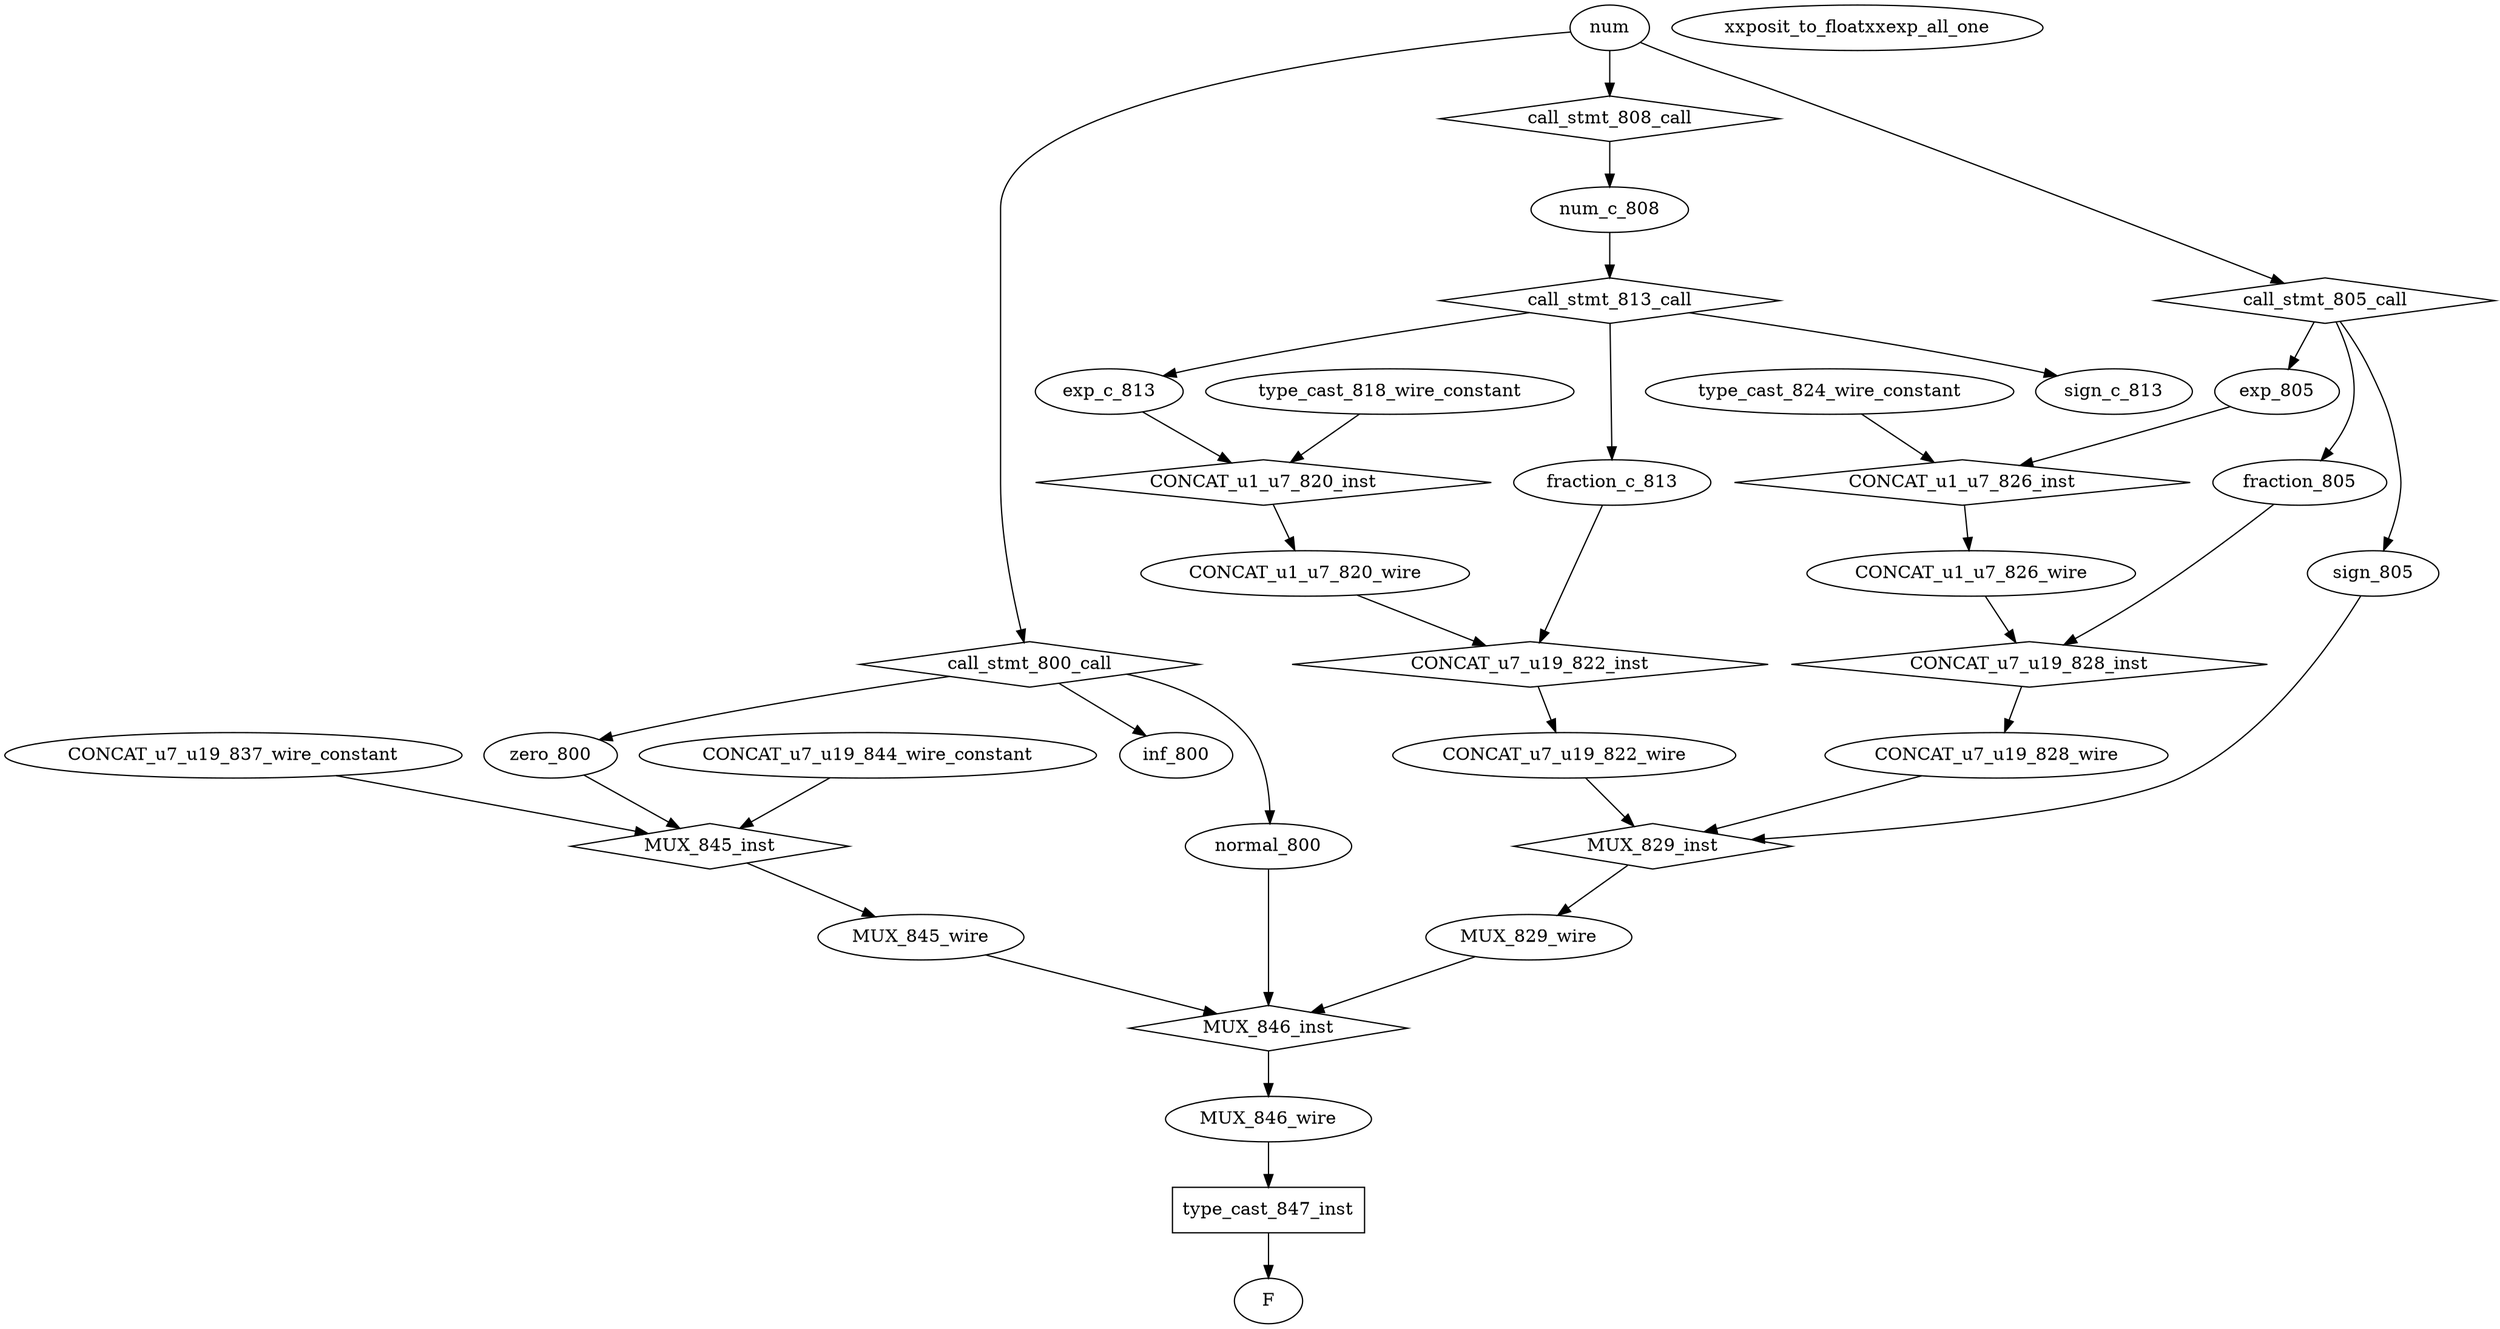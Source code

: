 digraph data_path {
  CONCAT_u1_u7_820_wire [shape=ellipse];
  CONCAT_u1_u7_826_wire [shape=ellipse];
  CONCAT_u7_u19_822_wire [shape=ellipse];
  CONCAT_u7_u19_828_wire [shape=ellipse];
  CONCAT_u7_u19_837_wire_constant [shape=ellipse];
  CONCAT_u7_u19_844_wire_constant [shape=ellipse];
  MUX_829_wire [shape=ellipse];
  MUX_845_wire [shape=ellipse];
  MUX_846_wire [shape=ellipse];
  exp_805 [shape=ellipse];
  exp_c_813 [shape=ellipse];
  fraction_805 [shape=ellipse];
  fraction_c_813 [shape=ellipse];
  inf_800 [shape=ellipse];
  normal_800 [shape=ellipse];
  num_c_808 [shape=ellipse];
  sign_805 [shape=ellipse];
  sign_c_813 [shape=ellipse];
  type_cast_818_wire_constant [shape=ellipse];
  type_cast_824_wire_constant [shape=ellipse];
  xxposit_to_floatxxexp_all_one [shape=ellipse];
  zero_800 [shape=ellipse];
  CONCAT_u1_u7_820_inst [shape=diamond];
type_cast_818_wire_constant  -> CONCAT_u1_u7_820_inst;
exp_c_813  -> CONCAT_u1_u7_820_inst;
CONCAT_u1_u7_820_inst -> CONCAT_u1_u7_820_wire;
  CONCAT_u1_u7_826_inst [shape=diamond];
type_cast_824_wire_constant  -> CONCAT_u1_u7_826_inst;
exp_805  -> CONCAT_u1_u7_826_inst;
CONCAT_u1_u7_826_inst -> CONCAT_u1_u7_826_wire;
  CONCAT_u7_u19_822_inst [shape=diamond];
CONCAT_u1_u7_820_wire  -> CONCAT_u7_u19_822_inst;
fraction_c_813  -> CONCAT_u7_u19_822_inst;
CONCAT_u7_u19_822_inst -> CONCAT_u7_u19_822_wire;
  CONCAT_u7_u19_828_inst [shape=diamond];
CONCAT_u1_u7_826_wire  -> CONCAT_u7_u19_828_inst;
fraction_805  -> CONCAT_u7_u19_828_inst;
CONCAT_u7_u19_828_inst -> CONCAT_u7_u19_828_wire;
  MUX_829_inst [shape=diamond];
sign_805  -> MUX_829_inst;
CONCAT_u7_u19_822_wire  -> MUX_829_inst;
CONCAT_u7_u19_828_wire  -> MUX_829_inst;
MUX_829_inst -> MUX_829_wire;
  MUX_845_inst [shape=diamond];
zero_800  -> MUX_845_inst;
CONCAT_u7_u19_837_wire_constant  -> MUX_845_inst;
CONCAT_u7_u19_844_wire_constant  -> MUX_845_inst;
MUX_845_inst -> MUX_845_wire;
  MUX_846_inst [shape=diamond];
normal_800  -> MUX_846_inst;
MUX_829_wire  -> MUX_846_inst;
MUX_845_wire  -> MUX_846_inst;
MUX_846_inst -> MUX_846_wire;
  call_stmt_800_call [shape=diamond];
num  -> call_stmt_800_call;
call_stmt_800_call -> normal_800;
call_stmt_800_call -> zero_800;
call_stmt_800_call -> inf_800;
  call_stmt_805_call [shape=diamond];
num  -> call_stmt_805_call;
call_stmt_805_call -> sign_805;
call_stmt_805_call -> exp_805;
call_stmt_805_call -> fraction_805;
  call_stmt_808_call [shape=diamond];
num  -> call_stmt_808_call;
call_stmt_808_call -> num_c_808;
  call_stmt_813_call [shape=diamond];
num_c_808  -> call_stmt_813_call;
call_stmt_813_call -> sign_c_813;
call_stmt_813_call -> exp_c_813;
call_stmt_813_call -> fraction_c_813;
  type_cast_847_inst [shape=rectangle];
MUX_846_wire  -> type_cast_847_inst;
type_cast_847_inst -> F;
}
